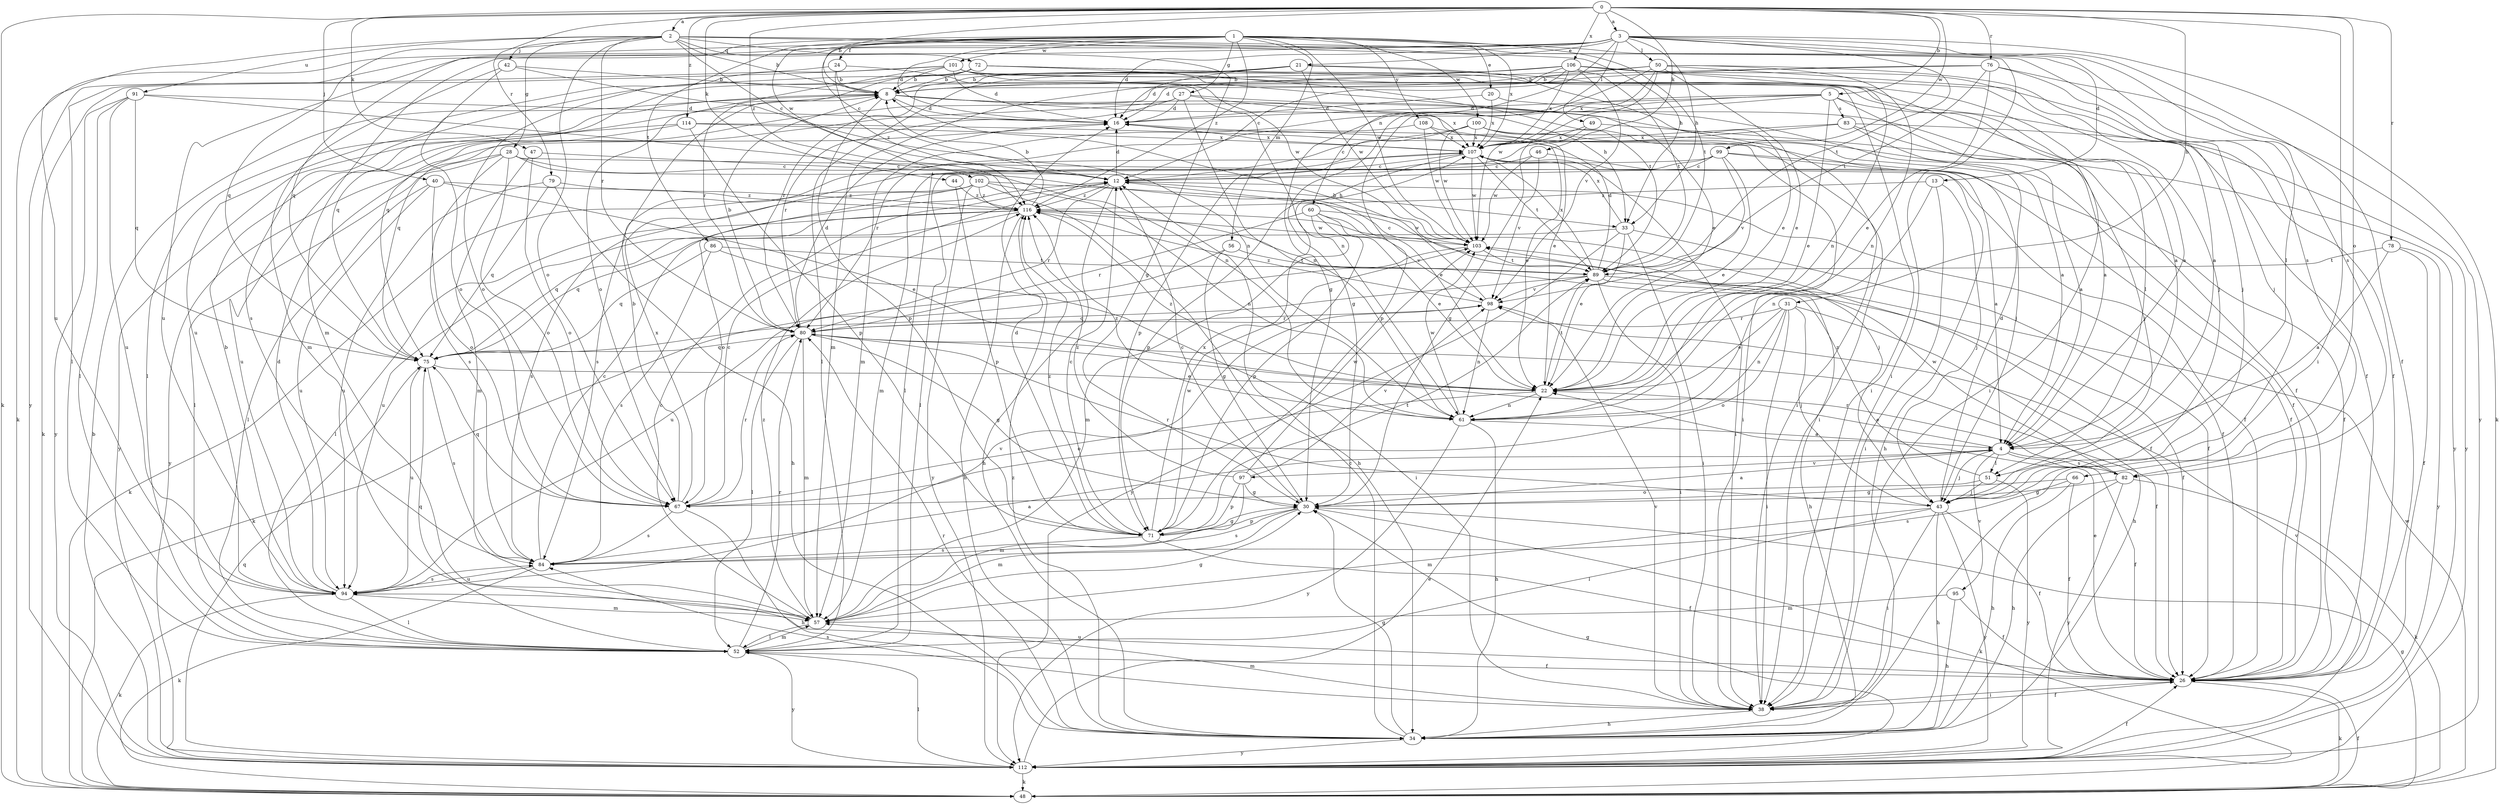strict digraph  {
0;
1;
2;
3;
4;
5;
8;
12;
13;
16;
20;
21;
22;
24;
26;
27;
28;
30;
31;
33;
34;
38;
40;
42;
43;
44;
46;
47;
48;
49;
50;
51;
52;
56;
57;
60;
61;
66;
67;
71;
72;
75;
76;
78;
79;
80;
82;
83;
84;
86;
89;
91;
94;
95;
97;
98;
99;
100;
101;
102;
103;
106;
107;
108;
112;
114;
116;
0 -> 2  [label=a];
0 -> 3  [label=a];
0 -> 5  [label=b];
0 -> 8  [label=b];
0 -> 31  [label=h];
0 -> 38  [label=i];
0 -> 40  [label=j];
0 -> 44  [label=k];
0 -> 46  [label=k];
0 -> 47  [label=k];
0 -> 48  [label=k];
0 -> 66  [label=o];
0 -> 76  [label=r];
0 -> 78  [label=r];
0 -> 79  [label=r];
0 -> 99  [label=w];
0 -> 106  [label=x];
0 -> 114  [label=z];
0 -> 116  [label=z];
1 -> 12  [label=c];
1 -> 13  [label=d];
1 -> 16  [label=d];
1 -> 20  [label=e];
1 -> 24  [label=f];
1 -> 27  [label=g];
1 -> 48  [label=k];
1 -> 56  [label=m];
1 -> 86  [label=t];
1 -> 89  [label=t];
1 -> 100  [label=w];
1 -> 101  [label=w];
1 -> 102  [label=w];
1 -> 103  [label=w];
1 -> 107  [label=x];
1 -> 108  [label=y];
1 -> 112  [label=y];
1 -> 116  [label=z];
2 -> 8  [label=b];
2 -> 12  [label=c];
2 -> 28  [label=g];
2 -> 30  [label=g];
2 -> 33  [label=h];
2 -> 38  [label=i];
2 -> 42  [label=j];
2 -> 67  [label=o];
2 -> 72  [label=q];
2 -> 75  [label=q];
2 -> 80  [label=r];
2 -> 82  [label=s];
2 -> 91  [label=u];
2 -> 94  [label=u];
3 -> 16  [label=d];
3 -> 21  [label=e];
3 -> 26  [label=f];
3 -> 33  [label=h];
3 -> 48  [label=k];
3 -> 49  [label=l];
3 -> 50  [label=l];
3 -> 51  [label=l];
3 -> 57  [label=m];
3 -> 60  [label=n];
3 -> 75  [label=q];
3 -> 82  [label=s];
3 -> 89  [label=t];
3 -> 94  [label=u];
4 -> 22  [label=e];
4 -> 26  [label=f];
4 -> 43  [label=j];
4 -> 51  [label=l];
4 -> 82  [label=s];
4 -> 95  [label=v];
4 -> 97  [label=v];
5 -> 4  [label=a];
5 -> 16  [label=d];
5 -> 22  [label=e];
5 -> 30  [label=g];
5 -> 51  [label=l];
5 -> 57  [label=m];
5 -> 71  [label=p];
5 -> 83  [label=s];
8 -> 16  [label=d];
8 -> 22  [label=e];
8 -> 26  [label=f];
8 -> 33  [label=h];
8 -> 52  [label=l];
8 -> 71  [label=p];
12 -> 16  [label=d];
12 -> 26  [label=f];
12 -> 33  [label=h];
12 -> 34  [label=h];
12 -> 80  [label=r];
12 -> 116  [label=z];
13 -> 38  [label=i];
13 -> 43  [label=j];
13 -> 61  [label=n];
13 -> 116  [label=z];
16 -> 107  [label=x];
20 -> 4  [label=a];
20 -> 16  [label=d];
20 -> 107  [label=x];
21 -> 8  [label=b];
21 -> 16  [label=d];
21 -> 22  [label=e];
21 -> 38  [label=i];
21 -> 52  [label=l];
21 -> 80  [label=r];
21 -> 103  [label=w];
22 -> 61  [label=n];
22 -> 67  [label=o];
22 -> 89  [label=t];
22 -> 116  [label=z];
24 -> 8  [label=b];
24 -> 52  [label=l];
24 -> 61  [label=n];
24 -> 116  [label=z];
26 -> 22  [label=e];
26 -> 38  [label=i];
26 -> 48  [label=k];
26 -> 94  [label=u];
27 -> 16  [label=d];
27 -> 38  [label=i];
27 -> 61  [label=n];
27 -> 75  [label=q];
27 -> 80  [label=r];
27 -> 107  [label=x];
28 -> 12  [label=c];
28 -> 22  [label=e];
28 -> 26  [label=f];
28 -> 52  [label=l];
28 -> 67  [label=o];
28 -> 84  [label=s];
28 -> 112  [label=y];
30 -> 4  [label=a];
30 -> 12  [label=c];
30 -> 48  [label=k];
30 -> 57  [label=m];
30 -> 71  [label=p];
30 -> 84  [label=s];
31 -> 22  [label=e];
31 -> 34  [label=h];
31 -> 38  [label=i];
31 -> 43  [label=j];
31 -> 61  [label=n];
31 -> 67  [label=o];
31 -> 80  [label=r];
33 -> 22  [label=e];
33 -> 26  [label=f];
33 -> 38  [label=i];
33 -> 75  [label=q];
33 -> 107  [label=x];
33 -> 112  [label=y];
34 -> 12  [label=c];
34 -> 30  [label=g];
34 -> 80  [label=r];
34 -> 112  [label=y];
34 -> 116  [label=z];
38 -> 26  [label=f];
38 -> 34  [label=h];
38 -> 57  [label=m];
38 -> 84  [label=s];
38 -> 98  [label=v];
40 -> 22  [label=e];
40 -> 52  [label=l];
40 -> 67  [label=o];
40 -> 94  [label=u];
40 -> 116  [label=z];
42 -> 8  [label=b];
42 -> 57  [label=m];
42 -> 61  [label=n];
42 -> 67  [label=o];
43 -> 16  [label=d];
43 -> 26  [label=f];
43 -> 34  [label=h];
43 -> 38  [label=i];
43 -> 52  [label=l];
43 -> 57  [label=m];
43 -> 80  [label=r];
43 -> 112  [label=y];
44 -> 71  [label=p];
44 -> 116  [label=z];
46 -> 12  [label=c];
46 -> 26  [label=f];
46 -> 98  [label=v];
46 -> 103  [label=w];
47 -> 12  [label=c];
47 -> 57  [label=m];
47 -> 67  [label=o];
48 -> 26  [label=f];
48 -> 30  [label=g];
48 -> 103  [label=w];
49 -> 30  [label=g];
49 -> 107  [label=x];
49 -> 112  [label=y];
50 -> 4  [label=a];
50 -> 8  [label=b];
50 -> 22  [label=e];
50 -> 30  [label=g];
50 -> 43  [label=j];
50 -> 61  [label=n];
50 -> 75  [label=q];
50 -> 103  [label=w];
50 -> 107  [label=x];
51 -> 43  [label=j];
51 -> 67  [label=o];
51 -> 112  [label=y];
51 -> 116  [label=z];
52 -> 26  [label=f];
52 -> 57  [label=m];
52 -> 75  [label=q];
52 -> 80  [label=r];
52 -> 112  [label=y];
56 -> 30  [label=g];
56 -> 48  [label=k];
56 -> 89  [label=t];
57 -> 12  [label=c];
57 -> 30  [label=g];
57 -> 52  [label=l];
57 -> 116  [label=z];
60 -> 22  [label=e];
60 -> 57  [label=m];
60 -> 71  [label=p];
60 -> 80  [label=r];
60 -> 98  [label=v];
60 -> 103  [label=w];
61 -> 4  [label=a];
61 -> 34  [label=h];
61 -> 103  [label=w];
61 -> 112  [label=y];
61 -> 116  [label=z];
66 -> 26  [label=f];
66 -> 30  [label=g];
66 -> 34  [label=h];
66 -> 84  [label=s];
67 -> 8  [label=b];
67 -> 12  [label=c];
67 -> 34  [label=h];
67 -> 75  [label=q];
67 -> 80  [label=r];
67 -> 84  [label=s];
67 -> 107  [label=x];
71 -> 12  [label=c];
71 -> 16  [label=d];
71 -> 26  [label=f];
71 -> 30  [label=g];
71 -> 84  [label=s];
71 -> 89  [label=t];
71 -> 103  [label=w];
71 -> 107  [label=x];
71 -> 116  [label=z];
72 -> 4  [label=a];
72 -> 8  [label=b];
72 -> 38  [label=i];
72 -> 67  [label=o];
72 -> 80  [label=r];
72 -> 89  [label=t];
75 -> 22  [label=e];
75 -> 84  [label=s];
75 -> 94  [label=u];
76 -> 8  [label=b];
76 -> 22  [label=e];
76 -> 43  [label=j];
76 -> 75  [label=q];
76 -> 89  [label=t];
76 -> 112  [label=y];
78 -> 4  [label=a];
78 -> 26  [label=f];
78 -> 89  [label=t];
78 -> 112  [label=y];
79 -> 34  [label=h];
79 -> 75  [label=q];
79 -> 94  [label=u];
79 -> 116  [label=z];
80 -> 8  [label=b];
80 -> 16  [label=d];
80 -> 26  [label=f];
80 -> 30  [label=g];
80 -> 52  [label=l];
80 -> 57  [label=m];
80 -> 75  [label=q];
82 -> 30  [label=g];
82 -> 34  [label=h];
82 -> 48  [label=k];
82 -> 80  [label=r];
82 -> 103  [label=w];
82 -> 112  [label=y];
83 -> 4  [label=a];
83 -> 43  [label=j];
83 -> 52  [label=l];
83 -> 107  [label=x];
83 -> 112  [label=y];
84 -> 4  [label=a];
84 -> 12  [label=c];
84 -> 48  [label=k];
84 -> 94  [label=u];
86 -> 38  [label=i];
86 -> 75  [label=q];
86 -> 84  [label=s];
86 -> 89  [label=t];
89 -> 12  [label=c];
89 -> 16  [label=d];
89 -> 26  [label=f];
89 -> 34  [label=h];
89 -> 38  [label=i];
89 -> 75  [label=q];
89 -> 98  [label=v];
89 -> 107  [label=x];
91 -> 16  [label=d];
91 -> 52  [label=l];
91 -> 61  [label=n];
91 -> 75  [label=q];
91 -> 94  [label=u];
91 -> 112  [label=y];
94 -> 8  [label=b];
94 -> 16  [label=d];
94 -> 48  [label=k];
94 -> 52  [label=l];
94 -> 57  [label=m];
94 -> 84  [label=s];
94 -> 98  [label=v];
95 -> 26  [label=f];
95 -> 34  [label=h];
95 -> 57  [label=m];
97 -> 30  [label=g];
97 -> 57  [label=m];
97 -> 71  [label=p];
97 -> 98  [label=v];
97 -> 103  [label=w];
97 -> 116  [label=z];
98 -> 8  [label=b];
98 -> 61  [label=n];
98 -> 80  [label=r];
98 -> 116  [label=z];
99 -> 4  [label=a];
99 -> 12  [label=c];
99 -> 22  [label=e];
99 -> 26  [label=f];
99 -> 52  [label=l];
99 -> 57  [label=m];
99 -> 98  [label=v];
100 -> 12  [label=c];
100 -> 26  [label=f];
100 -> 38  [label=i];
100 -> 43  [label=j];
100 -> 71  [label=p];
100 -> 103  [label=w];
100 -> 107  [label=x];
101 -> 4  [label=a];
101 -> 8  [label=b];
101 -> 16  [label=d];
101 -> 22  [label=e];
101 -> 26  [label=f];
101 -> 48  [label=k];
101 -> 67  [label=o];
101 -> 94  [label=u];
101 -> 103  [label=w];
102 -> 34  [label=h];
102 -> 43  [label=j];
102 -> 48  [label=k];
102 -> 61  [label=n];
102 -> 67  [label=o];
102 -> 84  [label=s];
102 -> 112  [label=y];
102 -> 116  [label=z];
103 -> 89  [label=t];
103 -> 94  [label=u];
106 -> 8  [label=b];
106 -> 12  [label=c];
106 -> 16  [label=d];
106 -> 26  [label=f];
106 -> 43  [label=j];
106 -> 57  [label=m];
106 -> 61  [label=n];
106 -> 84  [label=s];
106 -> 89  [label=t];
106 -> 98  [label=v];
106 -> 107  [label=x];
107 -> 12  [label=c];
107 -> 34  [label=h];
107 -> 38  [label=i];
107 -> 71  [label=p];
107 -> 84  [label=s];
107 -> 89  [label=t];
107 -> 103  [label=w];
108 -> 22  [label=e];
108 -> 80  [label=r];
108 -> 103  [label=w];
108 -> 107  [label=x];
112 -> 8  [label=b];
112 -> 22  [label=e];
112 -> 26  [label=f];
112 -> 30  [label=g];
112 -> 48  [label=k];
112 -> 52  [label=l];
112 -> 75  [label=q];
112 -> 98  [label=v];
114 -> 38  [label=i];
114 -> 71  [label=p];
114 -> 94  [label=u];
114 -> 107  [label=x];
114 -> 112  [label=y];
116 -> 8  [label=b];
116 -> 26  [label=f];
116 -> 34  [label=h];
116 -> 52  [label=l];
116 -> 75  [label=q];
116 -> 94  [label=u];
116 -> 103  [label=w];
}
